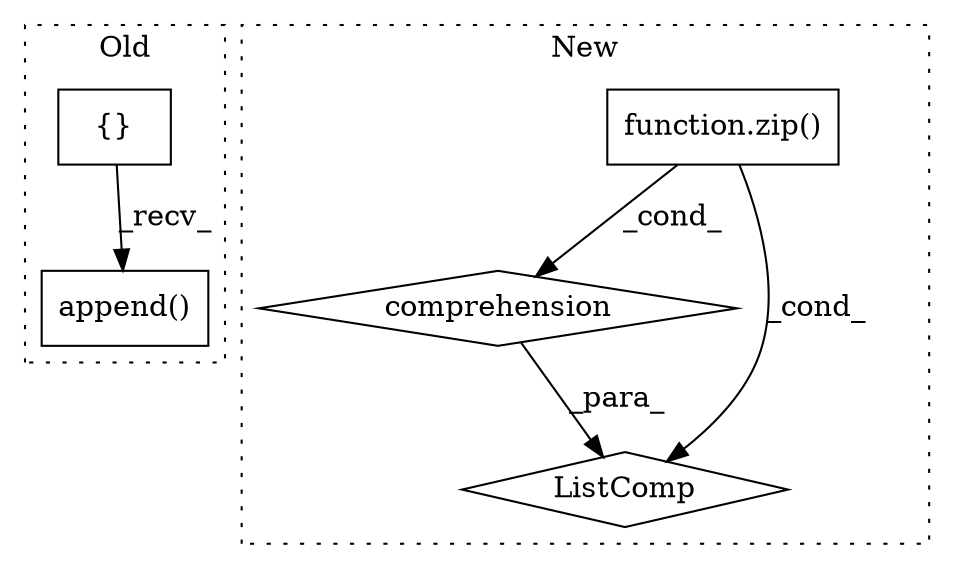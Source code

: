 digraph G {
subgraph cluster0 {
1 [label="append()" a="75" s="1958,2020" l="27,1" shape="box"];
3 [label="{}" a="59" s="1908,1908" l="2,1" shape="box"];
label = "Old";
style="dotted";
}
subgraph cluster1 {
2 [label="function.zip()" a="75" s="2072,2089" l="4,1" shape="box"];
4 [label="comprehension" a="45" s="2058" l="3" shape="diamond"];
5 [label="ListComp" a="106" s="2026" l="65" shape="diamond"];
label = "New";
style="dotted";
}
2 -> 5 [label="_cond_"];
2 -> 4 [label="_cond_"];
3 -> 1 [label="_recv_"];
4 -> 5 [label="_para_"];
}